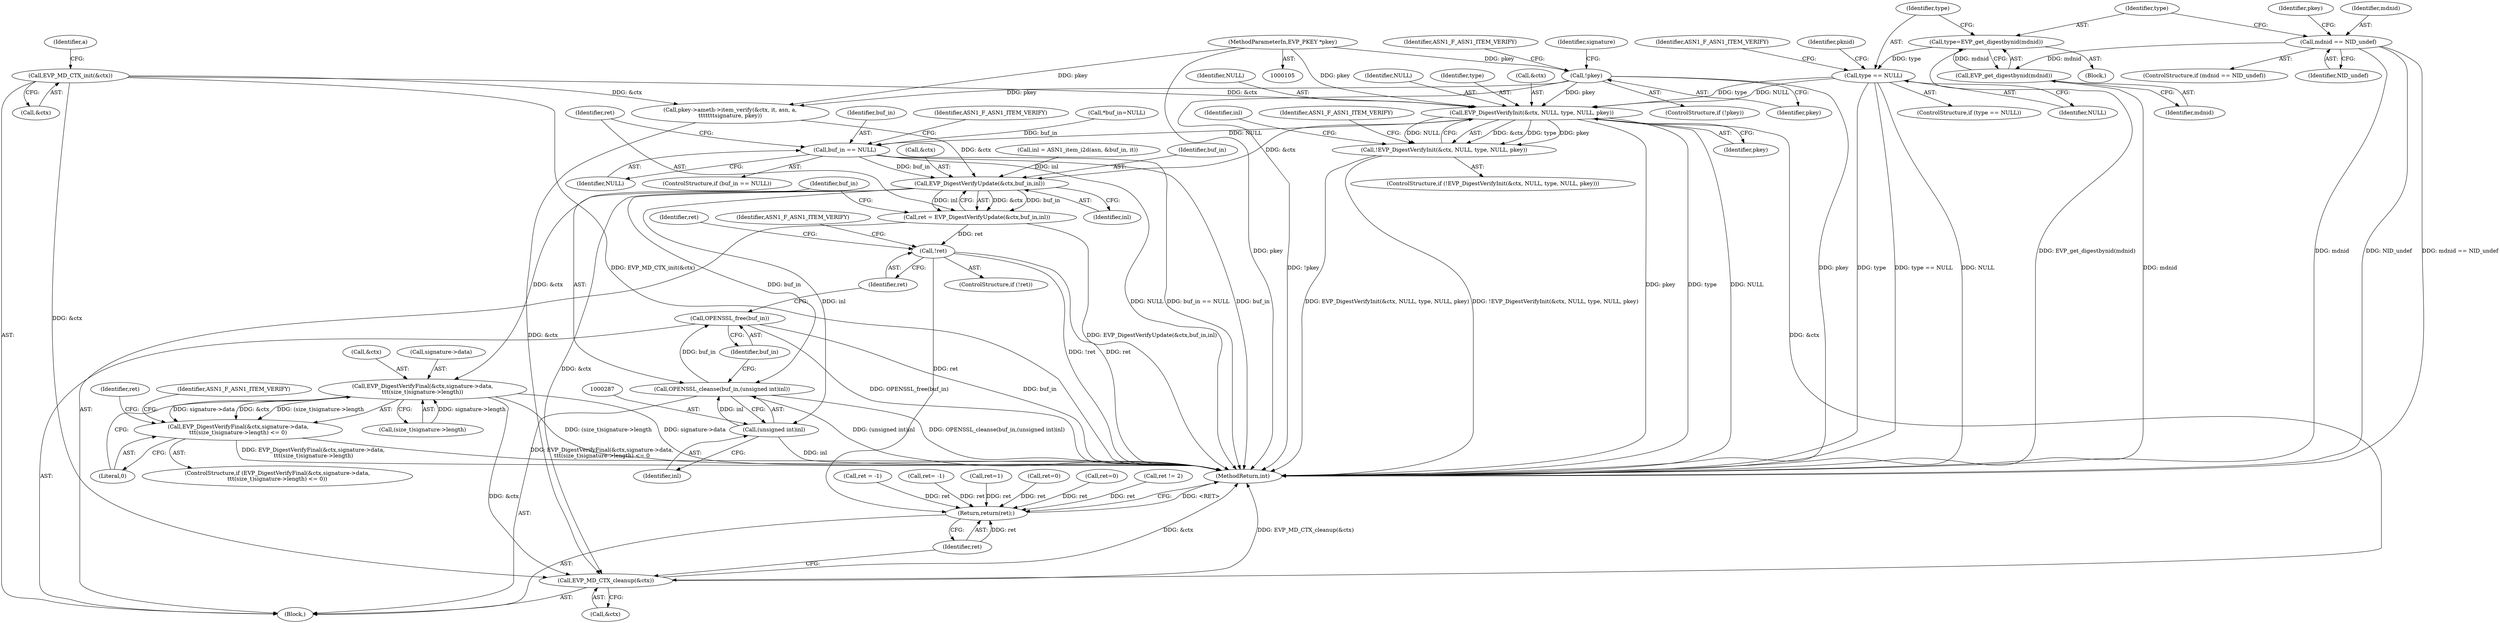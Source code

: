 digraph "0_openssl_684400ce192dac51df3d3e92b61830a6ef90be3e@pointer" {
"1000246" [label="(Call,EVP_DigestVerifyInit(&ctx, NULL, type, NULL, pkey))"];
"1000154" [label="(Call,EVP_MD_CTX_init(&ctx))"];
"1000222" [label="(Call,type == NULL)"];
"1000217" [label="(Call,type=EVP_get_digestbynid(mdnid))"];
"1000219" [label="(Call,EVP_get_digestbynid(mdnid))"];
"1000174" [label="(Call,mdnid == NID_undef)"];
"1000126" [label="(Call,!pkey)"];
"1000110" [label="(MethodParameterIn,EVP_PKEY *pkey)"];
"1000245" [label="(Call,!EVP_DigestVerifyInit(&ctx, NULL, type, NULL, pkey))"];
"1000269" [label="(Call,buf_in == NULL)"];
"1000279" [label="(Call,EVP_DigestVerifyUpdate(&ctx,buf_in,inl))"];
"1000277" [label="(Call,ret = EVP_DigestVerifyUpdate(&ctx,buf_in,inl))"];
"1000292" [label="(Call,!ret)"];
"1000332" [label="(Return,return(ret);)"];
"1000284" [label="(Call,OPENSSL_cleanse(buf_in,(unsigned int)inl))"];
"1000289" [label="(Call,OPENSSL_free(buf_in))"];
"1000286" [label="(Call,(unsigned int)inl)"];
"1000305" [label="(Call,EVP_DigestVerifyFinal(&ctx,signature->data,\n\t\t\t(size_t)signature->length))"];
"1000304" [label="(Call,EVP_DigestVerifyFinal(&ctx,signature->data,\n\t\t\t(size_t)signature->length) <= 0)"];
"1000329" [label="(Call,EVP_MD_CTX_cleanup(&ctx))"];
"1000285" [label="(Identifier,buf_in)"];
"1000278" [label="(Identifier,ret)"];
"1000292" [label="(Call,!ret)"];
"1000279" [label="(Call,EVP_DigestVerifyUpdate(&ctx,buf_in,inl))"];
"1000197" [label="(Call,pkey->ameth->item_verify(&ctx, it, asn, a,\n\t\t\t\t\t\t\tsignature, pkey))"];
"1000182" [label="(Identifier,pkey)"];
"1000139" [label="(Identifier,signature)"];
"1000325" [label="(Call,ret=1)"];
"1000126" [label="(Call,!pkey)"];
"1000250" [label="(Identifier,type)"];
"1000175" [label="(Identifier,mdnid)"];
"1000326" [label="(Identifier,ret)"];
"1000224" [label="(Identifier,NULL)"];
"1000330" [label="(Call,&ctx)"];
"1000321" [label="(Call,ret=0)"];
"1000220" [label="(Identifier,mdnid)"];
"1000247" [label="(Call,&ctx)"];
"1000221" [label="(ControlStructure,if (type == NULL))"];
"1000316" [label="(Literal,0)"];
"1000246" [label="(Call,EVP_DigestVerifyInit(&ctx, NULL, type, NULL, pkey))"];
"1000311" [label="(Call,(size_t)signature->length)"];
"1000319" [label="(Identifier,ASN1_F_ASN1_ITEM_VERIFY)"];
"1000334" [label="(MethodReturn,int)"];
"1000257" [label="(Call,ret=0)"];
"1000252" [label="(Identifier,pkey)"];
"1000223" [label="(Identifier,type)"];
"1000130" [label="(Identifier,ASN1_F_ASN1_ITEM_VERIFY)"];
"1000270" [label="(Identifier,buf_in)"];
"1000215" [label="(Block,)"];
"1000249" [label="(Identifier,NULL)"];
"1000222" [label="(Call,type == NULL)"];
"1000291" [label="(ControlStructure,if (!ret))"];
"1000155" [label="(Call,&ctx)"];
"1000284" [label="(Call,OPENSSL_cleanse(buf_in,(unsigned int)inl))"];
"1000332" [label="(Return,return(ret);)"];
"1000111" [label="(Block,)"];
"1000277" [label="(Call,ret = EVP_DigestVerifyUpdate(&ctx,buf_in,inl))"];
"1000206" [label="(Call,ret != 2)"];
"1000303" [label="(ControlStructure,if (EVP_DigestVerifyFinal(&ctx,signature->data,\n\t\t\t(size_t)signature->length) <= 0))"];
"1000210" [label="(Call,ret = -1)"];
"1000110" [label="(MethodParameterIn,EVP_PKEY *pkey)"];
"1000251" [label="(Identifier,NULL)"];
"1000286" [label="(Call,(unsigned int)inl)"];
"1000305" [label="(Call,EVP_DigestVerifyFinal(&ctx,signature->data,\n\t\t\t(size_t)signature->length))"];
"1000219" [label="(Call,EVP_get_digestbynid(mdnid))"];
"1000271" [label="(Identifier,NULL)"];
"1000118" [label="(Call,ret= -1)"];
"1000290" [label="(Identifier,buf_in)"];
"1000308" [label="(Call,signature->data)"];
"1000289" [label="(Call,OPENSSL_free(buf_in))"];
"1000245" [label="(Call,!EVP_DigestVerifyInit(&ctx, NULL, type, NULL, pkey))"];
"1000217" [label="(Call,type=EVP_get_digestbynid(mdnid))"];
"1000300" [label="(Identifier,ret)"];
"1000125" [label="(ControlStructure,if (!pkey))"];
"1000162" [label="(Identifier,a)"];
"1000127" [label="(Identifier,pkey)"];
"1000293" [label="(Identifier,ret)"];
"1000255" [label="(Identifier,ASN1_F_ASN1_ITEM_VERIFY)"];
"1000304" [label="(Call,EVP_DigestVerifyFinal(&ctx,signature->data,\n\t\t\t(size_t)signature->length) <= 0)"];
"1000306" [label="(Call,&ctx)"];
"1000282" [label="(Identifier,buf_in)"];
"1000233" [label="(Identifier,pknid)"];
"1000269" [label="(Call,buf_in == NULL)"];
"1000329" [label="(Call,EVP_MD_CTX_cleanup(&ctx))"];
"1000244" [label="(ControlStructure,if (!EVP_DigestVerifyInit(&ctx, NULL, type, NULL, pkey)))"];
"1000154" [label="(Call,EVP_MD_CTX_init(&ctx))"];
"1000268" [label="(ControlStructure,if (buf_in == NULL))"];
"1000283" [label="(Identifier,inl)"];
"1000176" [label="(Identifier,NID_undef)"];
"1000274" [label="(Identifier,ASN1_F_ASN1_ITEM_VERIFY)"];
"1000280" [label="(Call,&ctx)"];
"1000174" [label="(Call,mdnid == NID_undef)"];
"1000114" [label="(Call,*buf_in=NULL)"];
"1000261" [label="(Call,inl = ASN1_item_i2d(asn, &buf_in, it))"];
"1000288" [label="(Identifier,inl)"];
"1000218" [label="(Identifier,type)"];
"1000173" [label="(ControlStructure,if (mdnid == NID_undef))"];
"1000333" [label="(Identifier,ret)"];
"1000262" [label="(Identifier,inl)"];
"1000227" [label="(Identifier,ASN1_F_ASN1_ITEM_VERIFY)"];
"1000296" [label="(Identifier,ASN1_F_ASN1_ITEM_VERIFY)"];
"1000246" -> "1000245"  [label="AST: "];
"1000246" -> "1000252"  [label="CFG: "];
"1000247" -> "1000246"  [label="AST: "];
"1000249" -> "1000246"  [label="AST: "];
"1000250" -> "1000246"  [label="AST: "];
"1000251" -> "1000246"  [label="AST: "];
"1000252" -> "1000246"  [label="AST: "];
"1000245" -> "1000246"  [label="CFG: "];
"1000246" -> "1000334"  [label="DDG: NULL"];
"1000246" -> "1000334"  [label="DDG: pkey"];
"1000246" -> "1000334"  [label="DDG: type"];
"1000246" -> "1000245"  [label="DDG: &ctx"];
"1000246" -> "1000245"  [label="DDG: type"];
"1000246" -> "1000245"  [label="DDG: pkey"];
"1000246" -> "1000245"  [label="DDG: NULL"];
"1000154" -> "1000246"  [label="DDG: &ctx"];
"1000222" -> "1000246"  [label="DDG: NULL"];
"1000222" -> "1000246"  [label="DDG: type"];
"1000126" -> "1000246"  [label="DDG: pkey"];
"1000110" -> "1000246"  [label="DDG: pkey"];
"1000246" -> "1000269"  [label="DDG: NULL"];
"1000246" -> "1000279"  [label="DDG: &ctx"];
"1000246" -> "1000329"  [label="DDG: &ctx"];
"1000154" -> "1000111"  [label="AST: "];
"1000154" -> "1000155"  [label="CFG: "];
"1000155" -> "1000154"  [label="AST: "];
"1000162" -> "1000154"  [label="CFG: "];
"1000154" -> "1000334"  [label="DDG: EVP_MD_CTX_init(&ctx)"];
"1000154" -> "1000197"  [label="DDG: &ctx"];
"1000154" -> "1000329"  [label="DDG: &ctx"];
"1000222" -> "1000221"  [label="AST: "];
"1000222" -> "1000224"  [label="CFG: "];
"1000223" -> "1000222"  [label="AST: "];
"1000224" -> "1000222"  [label="AST: "];
"1000227" -> "1000222"  [label="CFG: "];
"1000233" -> "1000222"  [label="CFG: "];
"1000222" -> "1000334"  [label="DDG: type"];
"1000222" -> "1000334"  [label="DDG: type == NULL"];
"1000222" -> "1000334"  [label="DDG: NULL"];
"1000217" -> "1000222"  [label="DDG: type"];
"1000217" -> "1000215"  [label="AST: "];
"1000217" -> "1000219"  [label="CFG: "];
"1000218" -> "1000217"  [label="AST: "];
"1000219" -> "1000217"  [label="AST: "];
"1000223" -> "1000217"  [label="CFG: "];
"1000217" -> "1000334"  [label="DDG: EVP_get_digestbynid(mdnid)"];
"1000219" -> "1000217"  [label="DDG: mdnid"];
"1000219" -> "1000220"  [label="CFG: "];
"1000220" -> "1000219"  [label="AST: "];
"1000219" -> "1000334"  [label="DDG: mdnid"];
"1000174" -> "1000219"  [label="DDG: mdnid"];
"1000174" -> "1000173"  [label="AST: "];
"1000174" -> "1000176"  [label="CFG: "];
"1000175" -> "1000174"  [label="AST: "];
"1000176" -> "1000174"  [label="AST: "];
"1000182" -> "1000174"  [label="CFG: "];
"1000218" -> "1000174"  [label="CFG: "];
"1000174" -> "1000334"  [label="DDG: NID_undef"];
"1000174" -> "1000334"  [label="DDG: mdnid == NID_undef"];
"1000174" -> "1000334"  [label="DDG: mdnid"];
"1000126" -> "1000125"  [label="AST: "];
"1000126" -> "1000127"  [label="CFG: "];
"1000127" -> "1000126"  [label="AST: "];
"1000130" -> "1000126"  [label="CFG: "];
"1000139" -> "1000126"  [label="CFG: "];
"1000126" -> "1000334"  [label="DDG: !pkey"];
"1000126" -> "1000334"  [label="DDG: pkey"];
"1000110" -> "1000126"  [label="DDG: pkey"];
"1000126" -> "1000197"  [label="DDG: pkey"];
"1000110" -> "1000105"  [label="AST: "];
"1000110" -> "1000334"  [label="DDG: pkey"];
"1000110" -> "1000197"  [label="DDG: pkey"];
"1000245" -> "1000244"  [label="AST: "];
"1000255" -> "1000245"  [label="CFG: "];
"1000262" -> "1000245"  [label="CFG: "];
"1000245" -> "1000334"  [label="DDG: !EVP_DigestVerifyInit(&ctx, NULL, type, NULL, pkey)"];
"1000245" -> "1000334"  [label="DDG: EVP_DigestVerifyInit(&ctx, NULL, type, NULL, pkey)"];
"1000269" -> "1000268"  [label="AST: "];
"1000269" -> "1000271"  [label="CFG: "];
"1000270" -> "1000269"  [label="AST: "];
"1000271" -> "1000269"  [label="AST: "];
"1000274" -> "1000269"  [label="CFG: "];
"1000278" -> "1000269"  [label="CFG: "];
"1000269" -> "1000334"  [label="DDG: buf_in == NULL"];
"1000269" -> "1000334"  [label="DDG: buf_in"];
"1000269" -> "1000334"  [label="DDG: NULL"];
"1000114" -> "1000269"  [label="DDG: buf_in"];
"1000269" -> "1000279"  [label="DDG: buf_in"];
"1000279" -> "1000277"  [label="AST: "];
"1000279" -> "1000283"  [label="CFG: "];
"1000280" -> "1000279"  [label="AST: "];
"1000282" -> "1000279"  [label="AST: "];
"1000283" -> "1000279"  [label="AST: "];
"1000277" -> "1000279"  [label="CFG: "];
"1000279" -> "1000277"  [label="DDG: &ctx"];
"1000279" -> "1000277"  [label="DDG: buf_in"];
"1000279" -> "1000277"  [label="DDG: inl"];
"1000197" -> "1000279"  [label="DDG: &ctx"];
"1000261" -> "1000279"  [label="DDG: inl"];
"1000279" -> "1000284"  [label="DDG: buf_in"];
"1000279" -> "1000286"  [label="DDG: inl"];
"1000279" -> "1000305"  [label="DDG: &ctx"];
"1000279" -> "1000329"  [label="DDG: &ctx"];
"1000277" -> "1000111"  [label="AST: "];
"1000278" -> "1000277"  [label="AST: "];
"1000285" -> "1000277"  [label="CFG: "];
"1000277" -> "1000334"  [label="DDG: EVP_DigestVerifyUpdate(&ctx,buf_in,inl)"];
"1000277" -> "1000292"  [label="DDG: ret"];
"1000292" -> "1000291"  [label="AST: "];
"1000292" -> "1000293"  [label="CFG: "];
"1000293" -> "1000292"  [label="AST: "];
"1000296" -> "1000292"  [label="CFG: "];
"1000300" -> "1000292"  [label="CFG: "];
"1000292" -> "1000334"  [label="DDG: !ret"];
"1000292" -> "1000334"  [label="DDG: ret"];
"1000292" -> "1000332"  [label="DDG: ret"];
"1000332" -> "1000111"  [label="AST: "];
"1000332" -> "1000333"  [label="CFG: "];
"1000333" -> "1000332"  [label="AST: "];
"1000334" -> "1000332"  [label="CFG: "];
"1000332" -> "1000334"  [label="DDG: <RET>"];
"1000333" -> "1000332"  [label="DDG: ret"];
"1000325" -> "1000332"  [label="DDG: ret"];
"1000257" -> "1000332"  [label="DDG: ret"];
"1000206" -> "1000332"  [label="DDG: ret"];
"1000118" -> "1000332"  [label="DDG: ret"];
"1000210" -> "1000332"  [label="DDG: ret"];
"1000321" -> "1000332"  [label="DDG: ret"];
"1000284" -> "1000111"  [label="AST: "];
"1000284" -> "1000286"  [label="CFG: "];
"1000285" -> "1000284"  [label="AST: "];
"1000286" -> "1000284"  [label="AST: "];
"1000290" -> "1000284"  [label="CFG: "];
"1000284" -> "1000334"  [label="DDG: (unsigned int)inl"];
"1000284" -> "1000334"  [label="DDG: OPENSSL_cleanse(buf_in,(unsigned int)inl)"];
"1000286" -> "1000284"  [label="DDG: inl"];
"1000284" -> "1000289"  [label="DDG: buf_in"];
"1000289" -> "1000111"  [label="AST: "];
"1000289" -> "1000290"  [label="CFG: "];
"1000290" -> "1000289"  [label="AST: "];
"1000293" -> "1000289"  [label="CFG: "];
"1000289" -> "1000334"  [label="DDG: buf_in"];
"1000289" -> "1000334"  [label="DDG: OPENSSL_free(buf_in)"];
"1000286" -> "1000288"  [label="CFG: "];
"1000287" -> "1000286"  [label="AST: "];
"1000288" -> "1000286"  [label="AST: "];
"1000286" -> "1000334"  [label="DDG: inl"];
"1000305" -> "1000304"  [label="AST: "];
"1000305" -> "1000311"  [label="CFG: "];
"1000306" -> "1000305"  [label="AST: "];
"1000308" -> "1000305"  [label="AST: "];
"1000311" -> "1000305"  [label="AST: "];
"1000316" -> "1000305"  [label="CFG: "];
"1000305" -> "1000334"  [label="DDG: (size_t)signature->length"];
"1000305" -> "1000334"  [label="DDG: signature->data"];
"1000305" -> "1000304"  [label="DDG: &ctx"];
"1000305" -> "1000304"  [label="DDG: signature->data"];
"1000305" -> "1000304"  [label="DDG: (size_t)signature->length"];
"1000311" -> "1000305"  [label="DDG: signature->length"];
"1000305" -> "1000329"  [label="DDG: &ctx"];
"1000304" -> "1000303"  [label="AST: "];
"1000304" -> "1000316"  [label="CFG: "];
"1000316" -> "1000304"  [label="AST: "];
"1000319" -> "1000304"  [label="CFG: "];
"1000326" -> "1000304"  [label="CFG: "];
"1000304" -> "1000334"  [label="DDG: EVP_DigestVerifyFinal(&ctx,signature->data,\n\t\t\t(size_t)signature->length) <= 0"];
"1000304" -> "1000334"  [label="DDG: EVP_DigestVerifyFinal(&ctx,signature->data,\n\t\t\t(size_t)signature->length)"];
"1000329" -> "1000111"  [label="AST: "];
"1000329" -> "1000330"  [label="CFG: "];
"1000330" -> "1000329"  [label="AST: "];
"1000333" -> "1000329"  [label="CFG: "];
"1000329" -> "1000334"  [label="DDG: EVP_MD_CTX_cleanup(&ctx)"];
"1000329" -> "1000334"  [label="DDG: &ctx"];
"1000197" -> "1000329"  [label="DDG: &ctx"];
}
